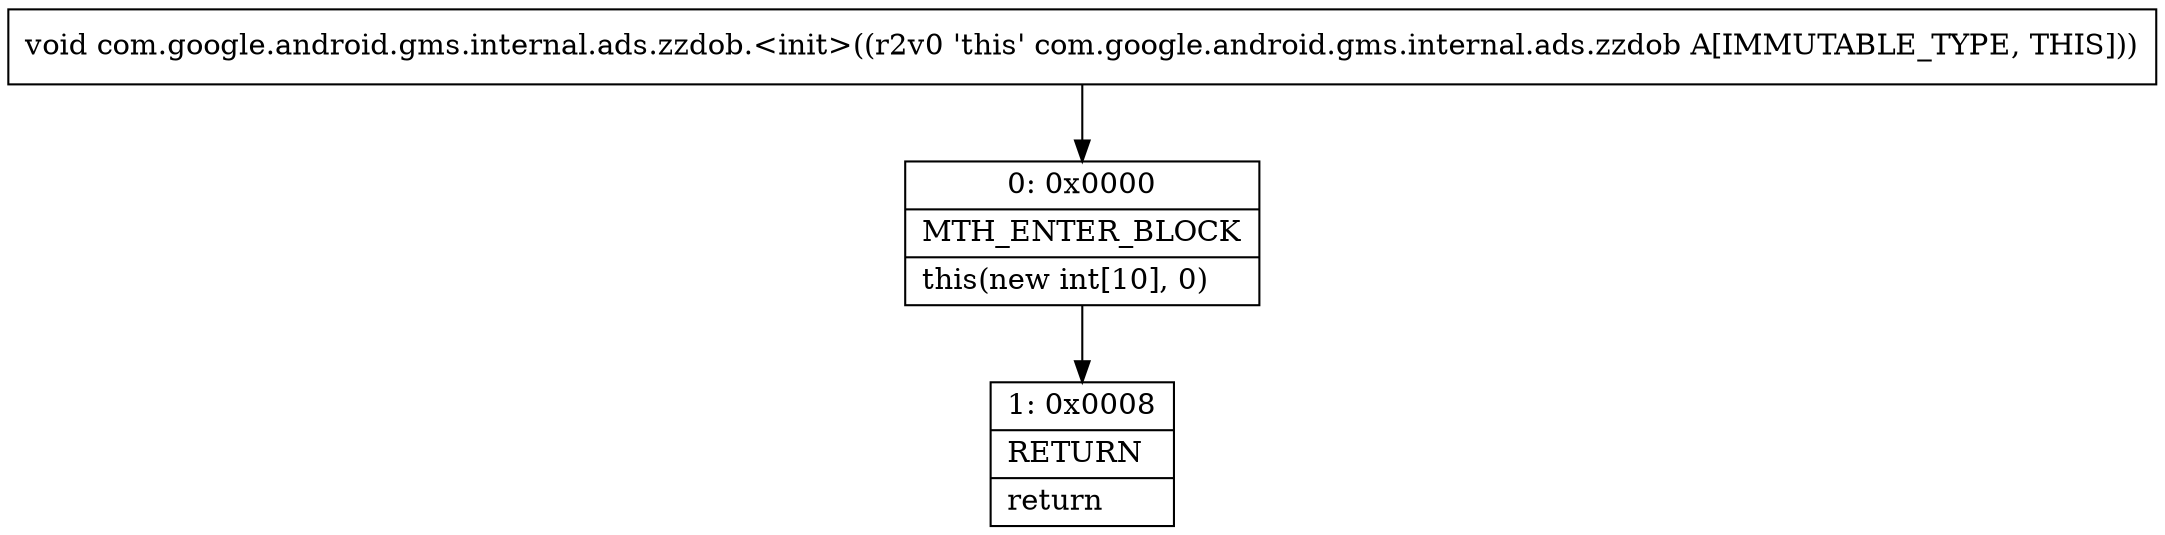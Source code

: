digraph "CFG forcom.google.android.gms.internal.ads.zzdob.\<init\>()V" {
Node_0 [shape=record,label="{0\:\ 0x0000|MTH_ENTER_BLOCK\l|this(new int[10], 0)\l}"];
Node_1 [shape=record,label="{1\:\ 0x0008|RETURN\l|return\l}"];
MethodNode[shape=record,label="{void com.google.android.gms.internal.ads.zzdob.\<init\>((r2v0 'this' com.google.android.gms.internal.ads.zzdob A[IMMUTABLE_TYPE, THIS])) }"];
MethodNode -> Node_0;
Node_0 -> Node_1;
}

